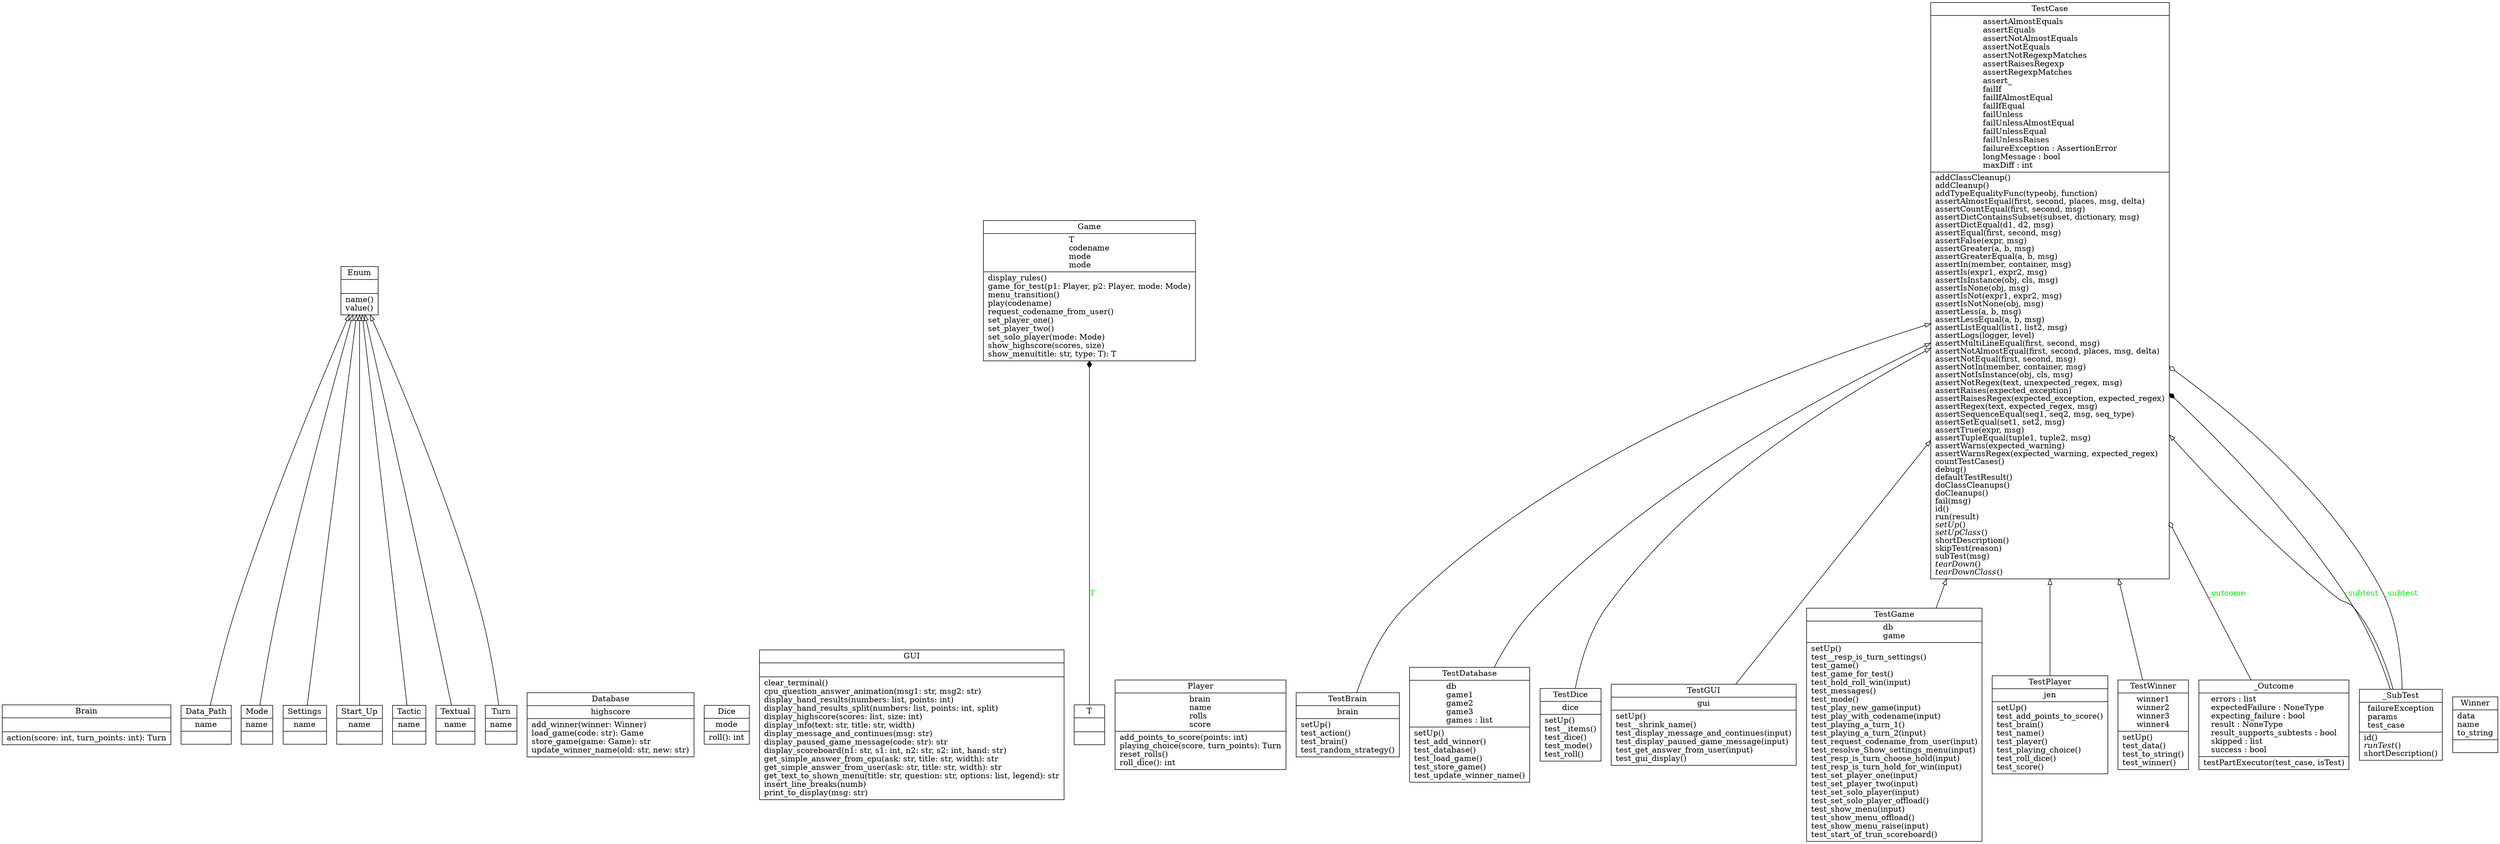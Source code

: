 digraph "classes" {
rankdir=BT
charset="utf-8"
"DiceGame.brain.Brain" [color="black", fontcolor="black", label=<{Brain|<br ALIGN="LEFT"/>|action(score: int, turn_points: int): Turn<br ALIGN="LEFT"/>}>, shape="record", style="solid"];
"DiceGame.helpers.Data_Path" [color="black", fontcolor="black", label=<{Data_Path|name<br ALIGN="LEFT"/>|}>, shape="record", style="solid"];
"DiceGame.database.Database" [color="black", fontcolor="black", label=<{Database|highscore<br ALIGN="LEFT"/>|add_winner(winner: Winner)<br ALIGN="LEFT"/>load_game(code: str): Game<br ALIGN="LEFT"/>store_game(game: Game): str<br ALIGN="LEFT"/>update_winner_name(old: str, new: str)<br ALIGN="LEFT"/>}>, shape="record", style="solid"];
"DiceGame.dice.Dice" [color="black", fontcolor="black", label=<{Dice|mode<br ALIGN="LEFT"/>|roll(): int<br ALIGN="LEFT"/>}>, shape="record", style="solid"];
"enum.Enum" [color="black", fontcolor="black", label=<{Enum|<br ALIGN="LEFT"/>|name()<br ALIGN="LEFT"/>value()<br ALIGN="LEFT"/>}>, shape="record", style="solid"];
"DiceGame.gui.GUI" [color="black", fontcolor="black", label=<{GUI|<br ALIGN="LEFT"/>|clear_terminal()<br ALIGN="LEFT"/>cpu_question_answer_animation(msg1: str, msg2: str)<br ALIGN="LEFT"/>display_hand_results(numbers: list, points: int)<br ALIGN="LEFT"/>display_hand_results_split(numbers: list, points: int, split)<br ALIGN="LEFT"/>display_highscore(scores: list, size: int)<br ALIGN="LEFT"/>display_info(text: str, title: str, width)<br ALIGN="LEFT"/>display_message_and_continues(msg: str)<br ALIGN="LEFT"/>display_paused_game_message(code: str): str<br ALIGN="LEFT"/>display_scoreboard(n1: str, s1: int, n2: str, s2: int, hand: str)<br ALIGN="LEFT"/>get_simple_answer_from_cpu(ask: str, title: str, width): str<br ALIGN="LEFT"/>get_simple_answer_from_user(ask: str, title: str, width): str<br ALIGN="LEFT"/>get_text_to_shown_menu(title: str, question: str, options: list, legend): str<br ALIGN="LEFT"/>insert_line_breaks(numb)<br ALIGN="LEFT"/>print_to_display(msg: str)<br ALIGN="LEFT"/>}>, shape="record", style="solid"];
"DiceGame.game.Game" [color="black", fontcolor="black", label=<{Game|T<br ALIGN="LEFT"/>codename<br ALIGN="LEFT"/>mode<br ALIGN="LEFT"/>mode<br ALIGN="LEFT"/>|display_rules()<br ALIGN="LEFT"/>game_for_test(p1: Player, p2: Player, mode: Mode)<br ALIGN="LEFT"/>menu_transition()<br ALIGN="LEFT"/>play(codename)<br ALIGN="LEFT"/>request_codename_from_user()<br ALIGN="LEFT"/>set_player_one()<br ALIGN="LEFT"/>set_player_two()<br ALIGN="LEFT"/>set_solo_player(mode: Mode)<br ALIGN="LEFT"/>show_highscore(scores, size)<br ALIGN="LEFT"/>show_menu(title: str, type: T): T<br ALIGN="LEFT"/>}>, shape="record", style="solid"];
"DiceGame.helpers.Mode" [color="black", fontcolor="black", label=<{Mode|name<br ALIGN="LEFT"/>|}>, shape="record", style="solid"];
"DiceGame.player.Player" [color="black", fontcolor="black", label=<{Player|brain<br ALIGN="LEFT"/>name<br ALIGN="LEFT"/>rolls<br ALIGN="LEFT"/>score<br ALIGN="LEFT"/>|add_points_to_score(points: int)<br ALIGN="LEFT"/>playing_choice(score, turn_points): Turn<br ALIGN="LEFT"/>reset_rolls()<br ALIGN="LEFT"/>roll_dice(): int<br ALIGN="LEFT"/>}>, shape="record", style="solid"];
"DiceGame.helpers.Settings" [color="black", fontcolor="black", label=<{Settings|name<br ALIGN="LEFT"/>|}>, shape="record", style="solid"];
"DiceGame.helpers.Start_Up" [color="black", fontcolor="black", label=<{Start_Up|name<br ALIGN="LEFT"/>|}>, shape="record", style="solid"];
".T" [color="black", fontcolor="black", label=<{T|<br ALIGN="LEFT"/>|}>, shape="record", style="solid"];
"DiceGame.helpers.Tactic" [color="black", fontcolor="black", label=<{Tactic|name<br ALIGN="LEFT"/>|}>, shape="record", style="solid"];
"DiceGame.test_brain.TestBrain" [color="black", fontcolor="black", label=<{TestBrain|brain<br ALIGN="LEFT"/>|setUp()<br ALIGN="LEFT"/>test_action()<br ALIGN="LEFT"/>test_brain()<br ALIGN="LEFT"/>test_random_strategy()<br ALIGN="LEFT"/>}>, shape="record", style="solid"];
"unittest.case.TestCase" [color="black", fontcolor="black", label=<{TestCase|assertAlmostEquals<br ALIGN="LEFT"/>assertEquals<br ALIGN="LEFT"/>assertNotAlmostEquals<br ALIGN="LEFT"/>assertNotEquals<br ALIGN="LEFT"/>assertNotRegexpMatches<br ALIGN="LEFT"/>assertRaisesRegexp<br ALIGN="LEFT"/>assertRegexpMatches<br ALIGN="LEFT"/>assert_<br ALIGN="LEFT"/>failIf<br ALIGN="LEFT"/>failIfAlmostEqual<br ALIGN="LEFT"/>failIfEqual<br ALIGN="LEFT"/>failUnless<br ALIGN="LEFT"/>failUnlessAlmostEqual<br ALIGN="LEFT"/>failUnlessEqual<br ALIGN="LEFT"/>failUnlessRaises<br ALIGN="LEFT"/>failureException : AssertionError<br ALIGN="LEFT"/>longMessage : bool<br ALIGN="LEFT"/>maxDiff : int<br ALIGN="LEFT"/>|addClassCleanup()<br ALIGN="LEFT"/>addCleanup()<br ALIGN="LEFT"/>addTypeEqualityFunc(typeobj, function)<br ALIGN="LEFT"/>assertAlmostEqual(first, second, places, msg, delta)<br ALIGN="LEFT"/>assertCountEqual(first, second, msg)<br ALIGN="LEFT"/>assertDictContainsSubset(subset, dictionary, msg)<br ALIGN="LEFT"/>assertDictEqual(d1, d2, msg)<br ALIGN="LEFT"/>assertEqual(first, second, msg)<br ALIGN="LEFT"/>assertFalse(expr, msg)<br ALIGN="LEFT"/>assertGreater(a, b, msg)<br ALIGN="LEFT"/>assertGreaterEqual(a, b, msg)<br ALIGN="LEFT"/>assertIn(member, container, msg)<br ALIGN="LEFT"/>assertIs(expr1, expr2, msg)<br ALIGN="LEFT"/>assertIsInstance(obj, cls, msg)<br ALIGN="LEFT"/>assertIsNone(obj, msg)<br ALIGN="LEFT"/>assertIsNot(expr1, expr2, msg)<br ALIGN="LEFT"/>assertIsNotNone(obj, msg)<br ALIGN="LEFT"/>assertLess(a, b, msg)<br ALIGN="LEFT"/>assertLessEqual(a, b, msg)<br ALIGN="LEFT"/>assertListEqual(list1, list2, msg)<br ALIGN="LEFT"/>assertLogs(logger, level)<br ALIGN="LEFT"/>assertMultiLineEqual(first, second, msg)<br ALIGN="LEFT"/>assertNotAlmostEqual(first, second, places, msg, delta)<br ALIGN="LEFT"/>assertNotEqual(first, second, msg)<br ALIGN="LEFT"/>assertNotIn(member, container, msg)<br ALIGN="LEFT"/>assertNotIsInstance(obj, cls, msg)<br ALIGN="LEFT"/>assertNotRegex(text, unexpected_regex, msg)<br ALIGN="LEFT"/>assertRaises(expected_exception)<br ALIGN="LEFT"/>assertRaisesRegex(expected_exception, expected_regex)<br ALIGN="LEFT"/>assertRegex(text, expected_regex, msg)<br ALIGN="LEFT"/>assertSequenceEqual(seq1, seq2, msg, seq_type)<br ALIGN="LEFT"/>assertSetEqual(set1, set2, msg)<br ALIGN="LEFT"/>assertTrue(expr, msg)<br ALIGN="LEFT"/>assertTupleEqual(tuple1, tuple2, msg)<br ALIGN="LEFT"/>assertWarns(expected_warning)<br ALIGN="LEFT"/>assertWarnsRegex(expected_warning, expected_regex)<br ALIGN="LEFT"/>countTestCases()<br ALIGN="LEFT"/>debug()<br ALIGN="LEFT"/>defaultTestResult()<br ALIGN="LEFT"/>doClassCleanups()<br ALIGN="LEFT"/>doCleanups()<br ALIGN="LEFT"/>fail(msg)<br ALIGN="LEFT"/>id()<br ALIGN="LEFT"/>run(result)<br ALIGN="LEFT"/><I>setUp</I>()<br ALIGN="LEFT"/><I>setUpClass</I>()<br ALIGN="LEFT"/>shortDescription()<br ALIGN="LEFT"/>skipTest(reason)<br ALIGN="LEFT"/>subTest(msg)<br ALIGN="LEFT"/><I>tearDown</I>()<br ALIGN="LEFT"/><I>tearDownClass</I>()<br ALIGN="LEFT"/>}>, shape="record", style="solid"];
"DiceGame.test_database.TestDatabase" [color="black", fontcolor="black", label=<{TestDatabase|db<br ALIGN="LEFT"/>game1<br ALIGN="LEFT"/>game2<br ALIGN="LEFT"/>game3<br ALIGN="LEFT"/>games : list<br ALIGN="LEFT"/>|setUp()<br ALIGN="LEFT"/>test_add_winner()<br ALIGN="LEFT"/>test_database()<br ALIGN="LEFT"/>test_load_game()<br ALIGN="LEFT"/>test_store_game()<br ALIGN="LEFT"/>test_update_winner_name()<br ALIGN="LEFT"/>}>, shape="record", style="solid"];
"DiceGame.test_dice.TestDice" [color="black", fontcolor="black", label=<{TestDice|dice<br ALIGN="LEFT"/>|setUp()<br ALIGN="LEFT"/>test__items()<br ALIGN="LEFT"/>test_dice()<br ALIGN="LEFT"/>test_mode()<br ALIGN="LEFT"/>test_roll()<br ALIGN="LEFT"/>}>, shape="record", style="solid"];
"DiceGame.test_gui.TestGUI" [color="black", fontcolor="black", label=<{TestGUI|gui<br ALIGN="LEFT"/>|setUp()<br ALIGN="LEFT"/>test__shrink_name()<br ALIGN="LEFT"/>test_display_message_and_continues(input)<br ALIGN="LEFT"/>test_display_paused_game_message(input)<br ALIGN="LEFT"/>test_get_answer_from_user(input)<br ALIGN="LEFT"/>test_gui_display()<br ALIGN="LEFT"/>}>, shape="record", style="solid"];
"DiceGame.test_game.TestGame" [color="black", fontcolor="black", label=<{TestGame|db<br ALIGN="LEFT"/>game<br ALIGN="LEFT"/>|setUp()<br ALIGN="LEFT"/>test__resp_is_turn_settings()<br ALIGN="LEFT"/>test_game()<br ALIGN="LEFT"/>test_game_for_test()<br ALIGN="LEFT"/>test_hold_roll_win(input)<br ALIGN="LEFT"/>test_messages()<br ALIGN="LEFT"/>test_mode()<br ALIGN="LEFT"/>test_play_new_game(input)<br ALIGN="LEFT"/>test_play_with_codename(input)<br ALIGN="LEFT"/>test_playing_a_turn_1()<br ALIGN="LEFT"/>test_playing_a_turn_2(input)<br ALIGN="LEFT"/>test_request_codename_from_user(input)<br ALIGN="LEFT"/>test_resolve_Show_settings_menu(input)<br ALIGN="LEFT"/>test_resp_is_turn_choose_hold(input)<br ALIGN="LEFT"/>test_resp_is_turn_hold_for_win(input)<br ALIGN="LEFT"/>test_set_player_one(input)<br ALIGN="LEFT"/>test_set_player_two(input)<br ALIGN="LEFT"/>test_set_solo_player(input)<br ALIGN="LEFT"/>test_set_solo_player_offload()<br ALIGN="LEFT"/>test_show_menu(input)<br ALIGN="LEFT"/>test_show_menu_offload()<br ALIGN="LEFT"/>test_show_menu_raise(input)<br ALIGN="LEFT"/>test_start_of_trun_scoreboard()<br ALIGN="LEFT"/>}>, shape="record", style="solid"];
"DiceGame.test_player.TestPlayer" [color="black", fontcolor="black", label=<{TestPlayer|jen<br ALIGN="LEFT"/>|setUp()<br ALIGN="LEFT"/>test_add_points_to_score()<br ALIGN="LEFT"/>test_brain()<br ALIGN="LEFT"/>test_name()<br ALIGN="LEFT"/>test_player()<br ALIGN="LEFT"/>test_playing_choice()<br ALIGN="LEFT"/>test_roll_dice()<br ALIGN="LEFT"/>test_score()<br ALIGN="LEFT"/>}>, shape="record", style="solid"];
"DiceGame.test_winner.TestWinner" [color="black", fontcolor="black", label=<{TestWinner|winner1<br ALIGN="LEFT"/>winner2<br ALIGN="LEFT"/>winner3<br ALIGN="LEFT"/>winner4<br ALIGN="LEFT"/>|setUp()<br ALIGN="LEFT"/>test_data()<br ALIGN="LEFT"/>test_to_string()<br ALIGN="LEFT"/>test_winner()<br ALIGN="LEFT"/>}>, shape="record", style="solid"];
"DiceGame.helpers.Textual" [color="black", fontcolor="black", label=<{Textual|name<br ALIGN="LEFT"/>|}>, shape="record", style="solid"];
"DiceGame.helpers.Turn" [color="black", fontcolor="black", label=<{Turn|name<br ALIGN="LEFT"/>|}>, shape="record", style="solid"];
"DiceGame.winner.Winner" [color="black", fontcolor="black", label=<{Winner|data<br ALIGN="LEFT"/>name<br ALIGN="LEFT"/>to_string<br ALIGN="LEFT"/>|}>, shape="record", style="solid"];
"unittest.case._Outcome" [color="black", fontcolor="black", label=<{_Outcome|errors : list<br ALIGN="LEFT"/>expectedFailure : NoneType<br ALIGN="LEFT"/>expecting_failure : bool<br ALIGN="LEFT"/>result : NoneType<br ALIGN="LEFT"/>result_supports_subtests : bool<br ALIGN="LEFT"/>skipped : list<br ALIGN="LEFT"/>success : bool<br ALIGN="LEFT"/>|testPartExecutor(test_case, isTest)<br ALIGN="LEFT"/>}>, shape="record", style="solid"];
"unittest.case._SubTest" [color="black", fontcolor="black", label=<{_SubTest|failureException<br ALIGN="LEFT"/>params<br ALIGN="LEFT"/>test_case<br ALIGN="LEFT"/>|id()<br ALIGN="LEFT"/><I>runTest</I>()<br ALIGN="LEFT"/>shortDescription()<br ALIGN="LEFT"/>}>, shape="record", style="solid"];
"DiceGame.helpers.Data_Path" -> "enum.Enum" [arrowhead="empty", arrowtail="none"];
"DiceGame.helpers.Mode" -> "enum.Enum" [arrowhead="empty", arrowtail="none"];
"DiceGame.helpers.Settings" -> "enum.Enum" [arrowhead="empty", arrowtail="none"];
"DiceGame.helpers.Start_Up" -> "enum.Enum" [arrowhead="empty", arrowtail="none"];
"DiceGame.helpers.Tactic" -> "enum.Enum" [arrowhead="empty", arrowtail="none"];
"DiceGame.helpers.Textual" -> "enum.Enum" [arrowhead="empty", arrowtail="none"];
"DiceGame.helpers.Turn" -> "enum.Enum" [arrowhead="empty", arrowtail="none"];
"DiceGame.test_brain.TestBrain" -> "unittest.case.TestCase" [arrowhead="empty", arrowtail="none"];
"DiceGame.test_database.TestDatabase" -> "unittest.case.TestCase" [arrowhead="empty", arrowtail="none"];
"DiceGame.test_dice.TestDice" -> "unittest.case.TestCase" [arrowhead="empty", arrowtail="none"];
"DiceGame.test_game.TestGame" -> "unittest.case.TestCase" [arrowhead="empty", arrowtail="none"];
"DiceGame.test_gui.TestGUI" -> "unittest.case.TestCase" [arrowhead="empty", arrowtail="none"];
"DiceGame.test_player.TestPlayer" -> "unittest.case.TestCase" [arrowhead="empty", arrowtail="none"];
"DiceGame.test_winner.TestWinner" -> "unittest.case.TestCase" [arrowhead="empty", arrowtail="none"];
"unittest.case._SubTest" -> "unittest.case.TestCase" [arrowhead="empty", arrowtail="none"];
".T" -> "DiceGame.game.Game" [arrowhead="diamond", arrowtail="none", fontcolor="green", label="T", style="solid"];
"unittest.case._SubTest" -> "unittest.case.TestCase" [arrowhead="diamond", arrowtail="none", fontcolor="green", label="_subtest", style="solid"];
"unittest.case._Outcome" -> "unittest.case.TestCase" [arrowhead="odiamond", arrowtail="none", fontcolor="green", label="_outcome", style="solid"];
"unittest.case._SubTest" -> "unittest.case.TestCase" [arrowhead="odiamond", arrowtail="none", fontcolor="green", label="_subtest", style="solid"];
}
